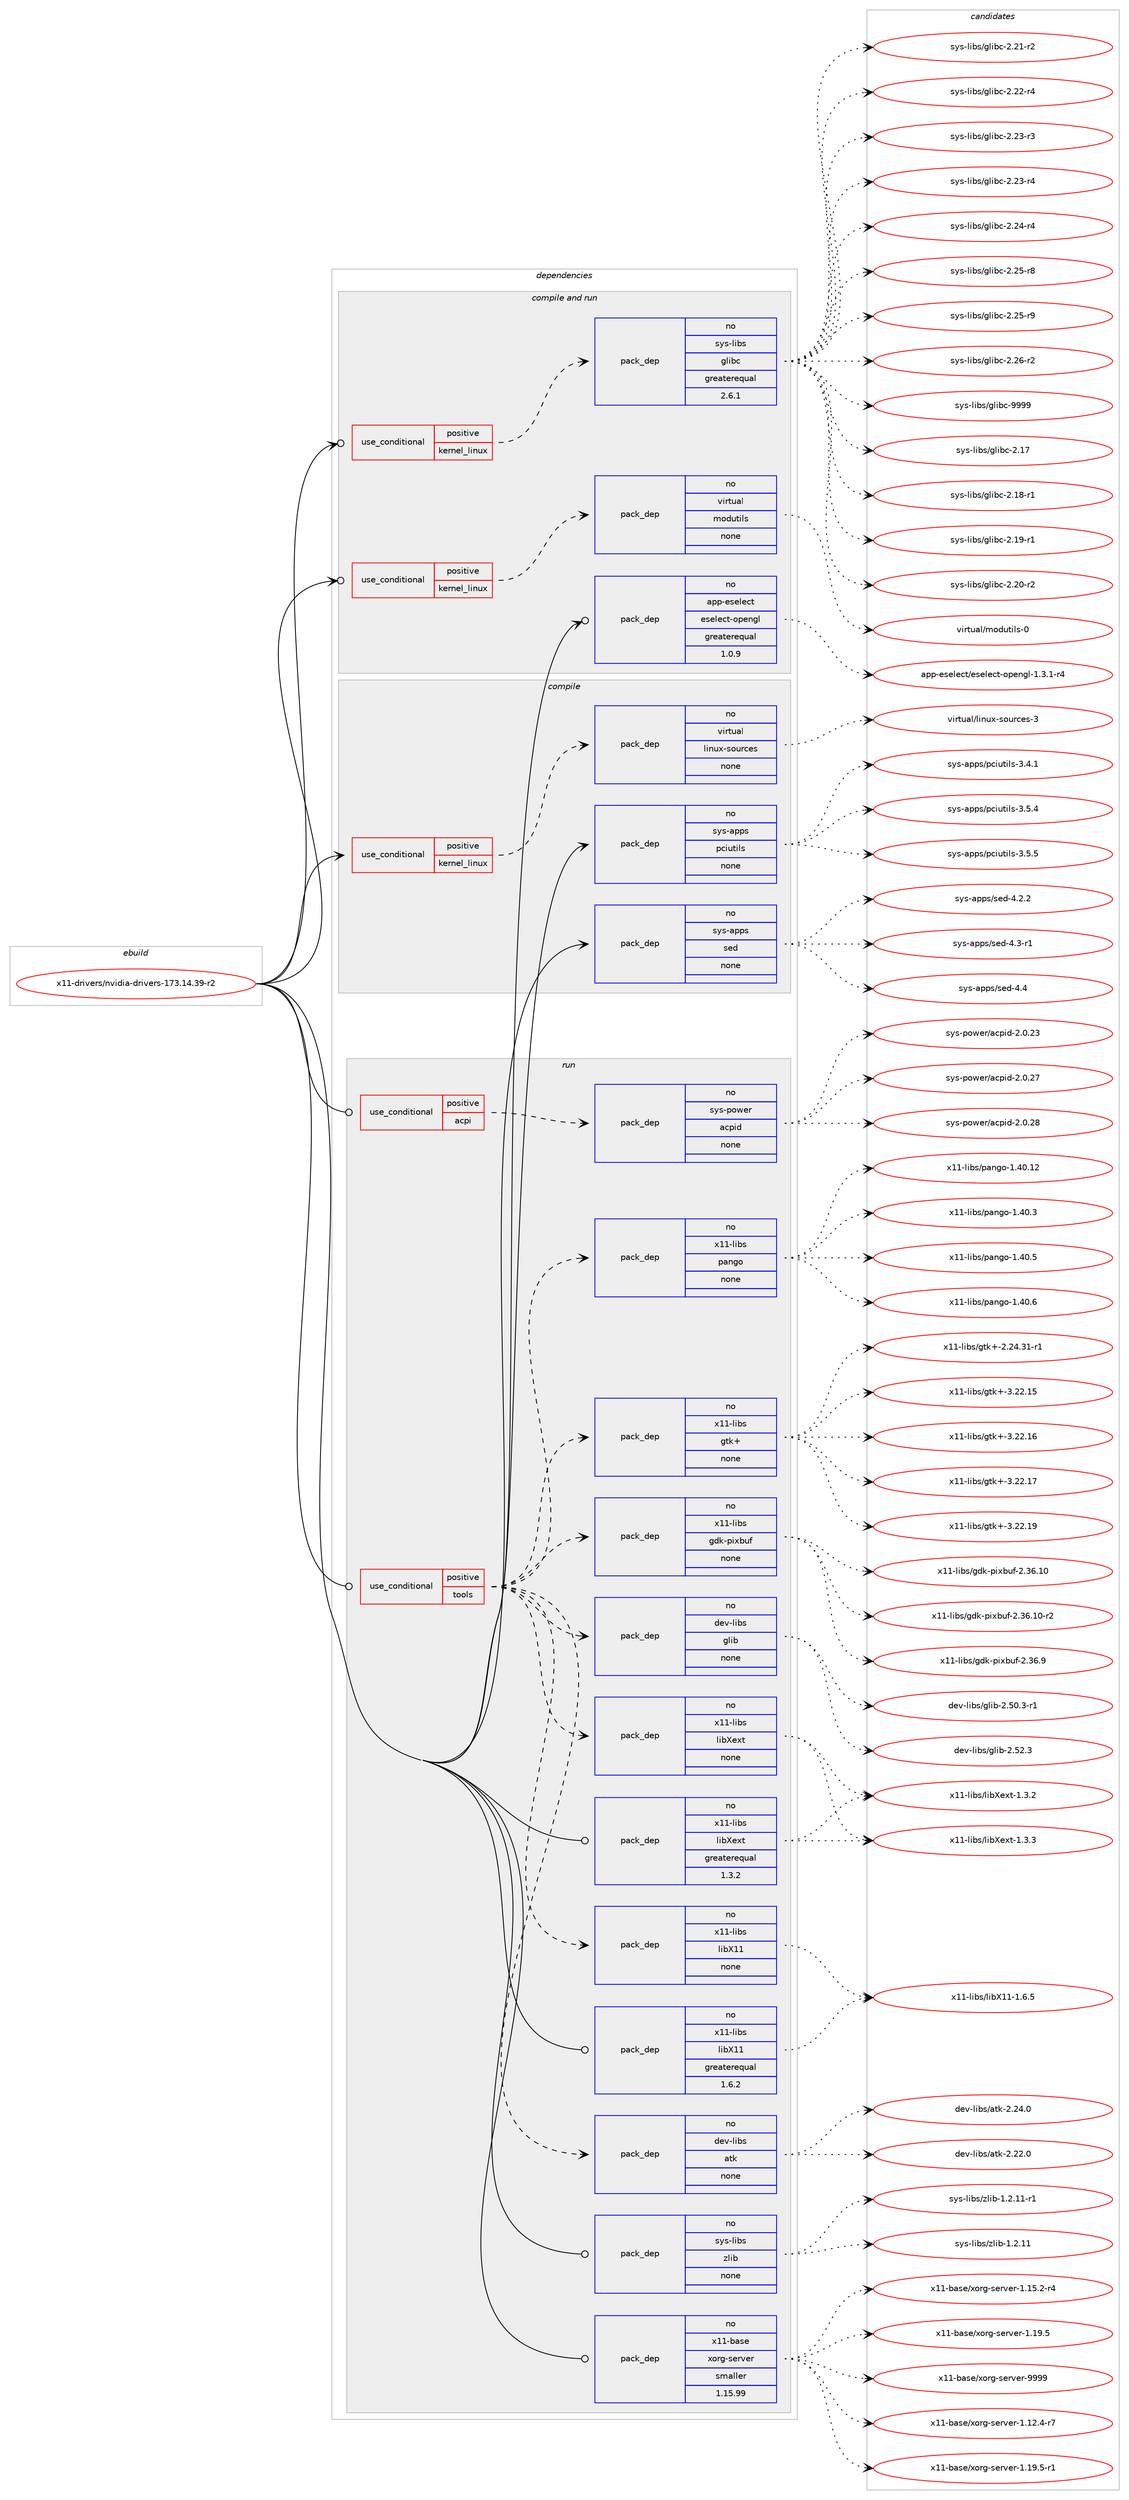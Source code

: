 digraph prolog {

# *************
# Graph options
# *************

newrank=true;
concentrate=true;
compound=true;
graph [rankdir=LR,fontname=Helvetica,fontsize=10,ranksep=1.5];#, ranksep=2.5, nodesep=0.2];
edge  [arrowhead=vee];
node  [fontname=Helvetica,fontsize=10];

# **********
# The ebuild
# **********

subgraph cluster_leftcol {
color=gray;
rank=same;
label=<<i>ebuild</i>>;
id [label="x11-drivers/nvidia-drivers-173.14.39-r2", color=red, width=4, href="../x11-drivers/nvidia-drivers-173.14.39-r2.svg"];
}

# ****************
# The dependencies
# ****************

subgraph cluster_midcol {
color=gray;
label=<<i>dependencies</i>>;
subgraph cluster_compile {
fillcolor="#eeeeee";
style=filled;
label=<<i>compile</i>>;
subgraph cond121725 {
dependency512003 [label=<<TABLE BORDER="0" CELLBORDER="1" CELLSPACING="0" CELLPADDING="4"><TR><TD ROWSPAN="3" CELLPADDING="10">use_conditional</TD></TR><TR><TD>positive</TD></TR><TR><TD>kernel_linux</TD></TR></TABLE>>, shape=none, color=red];
subgraph pack380819 {
dependency512004 [label=<<TABLE BORDER="0" CELLBORDER="1" CELLSPACING="0" CELLPADDING="4" WIDTH="220"><TR><TD ROWSPAN="6" CELLPADDING="30">pack_dep</TD></TR><TR><TD WIDTH="110">no</TD></TR><TR><TD>virtual</TD></TR><TR><TD>linux-sources</TD></TR><TR><TD>none</TD></TR><TR><TD></TD></TR></TABLE>>, shape=none, color=blue];
}
dependency512003:e -> dependency512004:w [weight=20,style="dashed",arrowhead="vee"];
}
id:e -> dependency512003:w [weight=20,style="solid",arrowhead="vee"];
subgraph pack380820 {
dependency512005 [label=<<TABLE BORDER="0" CELLBORDER="1" CELLSPACING="0" CELLPADDING="4" WIDTH="220"><TR><TD ROWSPAN="6" CELLPADDING="30">pack_dep</TD></TR><TR><TD WIDTH="110">no</TD></TR><TR><TD>sys-apps</TD></TR><TR><TD>pciutils</TD></TR><TR><TD>none</TD></TR><TR><TD></TD></TR></TABLE>>, shape=none, color=blue];
}
id:e -> dependency512005:w [weight=20,style="solid",arrowhead="vee"];
subgraph pack380821 {
dependency512006 [label=<<TABLE BORDER="0" CELLBORDER="1" CELLSPACING="0" CELLPADDING="4" WIDTH="220"><TR><TD ROWSPAN="6" CELLPADDING="30">pack_dep</TD></TR><TR><TD WIDTH="110">no</TD></TR><TR><TD>sys-apps</TD></TR><TR><TD>sed</TD></TR><TR><TD>none</TD></TR><TR><TD></TD></TR></TABLE>>, shape=none, color=blue];
}
id:e -> dependency512006:w [weight=20,style="solid",arrowhead="vee"];
}
subgraph cluster_compileandrun {
fillcolor="#eeeeee";
style=filled;
label=<<i>compile and run</i>>;
subgraph cond121726 {
dependency512007 [label=<<TABLE BORDER="0" CELLBORDER="1" CELLSPACING="0" CELLPADDING="4"><TR><TD ROWSPAN="3" CELLPADDING="10">use_conditional</TD></TR><TR><TD>positive</TD></TR><TR><TD>kernel_linux</TD></TR></TABLE>>, shape=none, color=red];
subgraph pack380822 {
dependency512008 [label=<<TABLE BORDER="0" CELLBORDER="1" CELLSPACING="0" CELLPADDING="4" WIDTH="220"><TR><TD ROWSPAN="6" CELLPADDING="30">pack_dep</TD></TR><TR><TD WIDTH="110">no</TD></TR><TR><TD>sys-libs</TD></TR><TR><TD>glibc</TD></TR><TR><TD>greaterequal</TD></TR><TR><TD>2.6.1</TD></TR></TABLE>>, shape=none, color=blue];
}
dependency512007:e -> dependency512008:w [weight=20,style="dashed",arrowhead="vee"];
}
id:e -> dependency512007:w [weight=20,style="solid",arrowhead="odotvee"];
subgraph cond121727 {
dependency512009 [label=<<TABLE BORDER="0" CELLBORDER="1" CELLSPACING="0" CELLPADDING="4"><TR><TD ROWSPAN="3" CELLPADDING="10">use_conditional</TD></TR><TR><TD>positive</TD></TR><TR><TD>kernel_linux</TD></TR></TABLE>>, shape=none, color=red];
subgraph pack380823 {
dependency512010 [label=<<TABLE BORDER="0" CELLBORDER="1" CELLSPACING="0" CELLPADDING="4" WIDTH="220"><TR><TD ROWSPAN="6" CELLPADDING="30">pack_dep</TD></TR><TR><TD WIDTH="110">no</TD></TR><TR><TD>virtual</TD></TR><TR><TD>modutils</TD></TR><TR><TD>none</TD></TR><TR><TD></TD></TR></TABLE>>, shape=none, color=blue];
}
dependency512009:e -> dependency512010:w [weight=20,style="dashed",arrowhead="vee"];
}
id:e -> dependency512009:w [weight=20,style="solid",arrowhead="odotvee"];
subgraph pack380824 {
dependency512011 [label=<<TABLE BORDER="0" CELLBORDER="1" CELLSPACING="0" CELLPADDING="4" WIDTH="220"><TR><TD ROWSPAN="6" CELLPADDING="30">pack_dep</TD></TR><TR><TD WIDTH="110">no</TD></TR><TR><TD>app-eselect</TD></TR><TR><TD>eselect-opengl</TD></TR><TR><TD>greaterequal</TD></TR><TR><TD>1.0.9</TD></TR></TABLE>>, shape=none, color=blue];
}
id:e -> dependency512011:w [weight=20,style="solid",arrowhead="odotvee"];
}
subgraph cluster_run {
fillcolor="#eeeeee";
style=filled;
label=<<i>run</i>>;
subgraph cond121728 {
dependency512012 [label=<<TABLE BORDER="0" CELLBORDER="1" CELLSPACING="0" CELLPADDING="4"><TR><TD ROWSPAN="3" CELLPADDING="10">use_conditional</TD></TR><TR><TD>positive</TD></TR><TR><TD>acpi</TD></TR></TABLE>>, shape=none, color=red];
subgraph pack380825 {
dependency512013 [label=<<TABLE BORDER="0" CELLBORDER="1" CELLSPACING="0" CELLPADDING="4" WIDTH="220"><TR><TD ROWSPAN="6" CELLPADDING="30">pack_dep</TD></TR><TR><TD WIDTH="110">no</TD></TR><TR><TD>sys-power</TD></TR><TR><TD>acpid</TD></TR><TR><TD>none</TD></TR><TR><TD></TD></TR></TABLE>>, shape=none, color=blue];
}
dependency512012:e -> dependency512013:w [weight=20,style="dashed",arrowhead="vee"];
}
id:e -> dependency512012:w [weight=20,style="solid",arrowhead="odot"];
subgraph cond121729 {
dependency512014 [label=<<TABLE BORDER="0" CELLBORDER="1" CELLSPACING="0" CELLPADDING="4"><TR><TD ROWSPAN="3" CELLPADDING="10">use_conditional</TD></TR><TR><TD>positive</TD></TR><TR><TD>tools</TD></TR></TABLE>>, shape=none, color=red];
subgraph pack380826 {
dependency512015 [label=<<TABLE BORDER="0" CELLBORDER="1" CELLSPACING="0" CELLPADDING="4" WIDTH="220"><TR><TD ROWSPAN="6" CELLPADDING="30">pack_dep</TD></TR><TR><TD WIDTH="110">no</TD></TR><TR><TD>dev-libs</TD></TR><TR><TD>atk</TD></TR><TR><TD>none</TD></TR><TR><TD></TD></TR></TABLE>>, shape=none, color=blue];
}
dependency512014:e -> dependency512015:w [weight=20,style="dashed",arrowhead="vee"];
subgraph pack380827 {
dependency512016 [label=<<TABLE BORDER="0" CELLBORDER="1" CELLSPACING="0" CELLPADDING="4" WIDTH="220"><TR><TD ROWSPAN="6" CELLPADDING="30">pack_dep</TD></TR><TR><TD WIDTH="110">no</TD></TR><TR><TD>dev-libs</TD></TR><TR><TD>glib</TD></TR><TR><TD>none</TD></TR><TR><TD></TD></TR></TABLE>>, shape=none, color=blue];
}
dependency512014:e -> dependency512016:w [weight=20,style="dashed",arrowhead="vee"];
subgraph pack380828 {
dependency512017 [label=<<TABLE BORDER="0" CELLBORDER="1" CELLSPACING="0" CELLPADDING="4" WIDTH="220"><TR><TD ROWSPAN="6" CELLPADDING="30">pack_dep</TD></TR><TR><TD WIDTH="110">no</TD></TR><TR><TD>x11-libs</TD></TR><TR><TD>gdk-pixbuf</TD></TR><TR><TD>none</TD></TR><TR><TD></TD></TR></TABLE>>, shape=none, color=blue];
}
dependency512014:e -> dependency512017:w [weight=20,style="dashed",arrowhead="vee"];
subgraph pack380829 {
dependency512018 [label=<<TABLE BORDER="0" CELLBORDER="1" CELLSPACING="0" CELLPADDING="4" WIDTH="220"><TR><TD ROWSPAN="6" CELLPADDING="30">pack_dep</TD></TR><TR><TD WIDTH="110">no</TD></TR><TR><TD>x11-libs</TD></TR><TR><TD>gtk+</TD></TR><TR><TD>none</TD></TR><TR><TD></TD></TR></TABLE>>, shape=none, color=blue];
}
dependency512014:e -> dependency512018:w [weight=20,style="dashed",arrowhead="vee"];
subgraph pack380830 {
dependency512019 [label=<<TABLE BORDER="0" CELLBORDER="1" CELLSPACING="0" CELLPADDING="4" WIDTH="220"><TR><TD ROWSPAN="6" CELLPADDING="30">pack_dep</TD></TR><TR><TD WIDTH="110">no</TD></TR><TR><TD>x11-libs</TD></TR><TR><TD>libX11</TD></TR><TR><TD>none</TD></TR><TR><TD></TD></TR></TABLE>>, shape=none, color=blue];
}
dependency512014:e -> dependency512019:w [weight=20,style="dashed",arrowhead="vee"];
subgraph pack380831 {
dependency512020 [label=<<TABLE BORDER="0" CELLBORDER="1" CELLSPACING="0" CELLPADDING="4" WIDTH="220"><TR><TD ROWSPAN="6" CELLPADDING="30">pack_dep</TD></TR><TR><TD WIDTH="110">no</TD></TR><TR><TD>x11-libs</TD></TR><TR><TD>libXext</TD></TR><TR><TD>none</TD></TR><TR><TD></TD></TR></TABLE>>, shape=none, color=blue];
}
dependency512014:e -> dependency512020:w [weight=20,style="dashed",arrowhead="vee"];
subgraph pack380832 {
dependency512021 [label=<<TABLE BORDER="0" CELLBORDER="1" CELLSPACING="0" CELLPADDING="4" WIDTH="220"><TR><TD ROWSPAN="6" CELLPADDING="30">pack_dep</TD></TR><TR><TD WIDTH="110">no</TD></TR><TR><TD>x11-libs</TD></TR><TR><TD>pango</TD></TR><TR><TD>none</TD></TR><TR><TD></TD></TR></TABLE>>, shape=none, color=blue];
}
dependency512014:e -> dependency512021:w [weight=20,style="dashed",arrowhead="vee"];
}
id:e -> dependency512014:w [weight=20,style="solid",arrowhead="odot"];
subgraph pack380833 {
dependency512022 [label=<<TABLE BORDER="0" CELLBORDER="1" CELLSPACING="0" CELLPADDING="4" WIDTH="220"><TR><TD ROWSPAN="6" CELLPADDING="30">pack_dep</TD></TR><TR><TD WIDTH="110">no</TD></TR><TR><TD>sys-libs</TD></TR><TR><TD>zlib</TD></TR><TR><TD>none</TD></TR><TR><TD></TD></TR></TABLE>>, shape=none, color=blue];
}
id:e -> dependency512022:w [weight=20,style="solid",arrowhead="odot"];
subgraph pack380834 {
dependency512023 [label=<<TABLE BORDER="0" CELLBORDER="1" CELLSPACING="0" CELLPADDING="4" WIDTH="220"><TR><TD ROWSPAN="6" CELLPADDING="30">pack_dep</TD></TR><TR><TD WIDTH="110">no</TD></TR><TR><TD>x11-base</TD></TR><TR><TD>xorg-server</TD></TR><TR><TD>smaller</TD></TR><TR><TD>1.15.99</TD></TR></TABLE>>, shape=none, color=blue];
}
id:e -> dependency512023:w [weight=20,style="solid",arrowhead="odot"];
subgraph pack380835 {
dependency512024 [label=<<TABLE BORDER="0" CELLBORDER="1" CELLSPACING="0" CELLPADDING="4" WIDTH="220"><TR><TD ROWSPAN="6" CELLPADDING="30">pack_dep</TD></TR><TR><TD WIDTH="110">no</TD></TR><TR><TD>x11-libs</TD></TR><TR><TD>libX11</TD></TR><TR><TD>greaterequal</TD></TR><TR><TD>1.6.2</TD></TR></TABLE>>, shape=none, color=blue];
}
id:e -> dependency512024:w [weight=20,style="solid",arrowhead="odot"];
subgraph pack380836 {
dependency512025 [label=<<TABLE BORDER="0" CELLBORDER="1" CELLSPACING="0" CELLPADDING="4" WIDTH="220"><TR><TD ROWSPAN="6" CELLPADDING="30">pack_dep</TD></TR><TR><TD WIDTH="110">no</TD></TR><TR><TD>x11-libs</TD></TR><TR><TD>libXext</TD></TR><TR><TD>greaterequal</TD></TR><TR><TD>1.3.2</TD></TR></TABLE>>, shape=none, color=blue];
}
id:e -> dependency512025:w [weight=20,style="solid",arrowhead="odot"];
}
}

# **************
# The candidates
# **************

subgraph cluster_choices {
rank=same;
color=gray;
label=<<i>candidates</i>>;

subgraph choice380819 {
color=black;
nodesep=1;
choice118105114116117971084710810511011712045115111117114991011154551 [label="virtual/linux-sources-3", color=red, width=4,href="../virtual/linux-sources-3.svg"];
dependency512004:e -> choice118105114116117971084710810511011712045115111117114991011154551:w [style=dotted,weight="100"];
}
subgraph choice380820 {
color=black;
nodesep=1;
choice11512111545971121121154711299105117116105108115455146524649 [label="sys-apps/pciutils-3.4.1", color=red, width=4,href="../sys-apps/pciutils-3.4.1.svg"];
choice11512111545971121121154711299105117116105108115455146534652 [label="sys-apps/pciutils-3.5.4", color=red, width=4,href="../sys-apps/pciutils-3.5.4.svg"];
choice11512111545971121121154711299105117116105108115455146534653 [label="sys-apps/pciutils-3.5.5", color=red, width=4,href="../sys-apps/pciutils-3.5.5.svg"];
dependency512005:e -> choice11512111545971121121154711299105117116105108115455146524649:w [style=dotted,weight="100"];
dependency512005:e -> choice11512111545971121121154711299105117116105108115455146534652:w [style=dotted,weight="100"];
dependency512005:e -> choice11512111545971121121154711299105117116105108115455146534653:w [style=dotted,weight="100"];
}
subgraph choice380821 {
color=black;
nodesep=1;
choice115121115459711211211547115101100455246504650 [label="sys-apps/sed-4.2.2", color=red, width=4,href="../sys-apps/sed-4.2.2.svg"];
choice115121115459711211211547115101100455246514511449 [label="sys-apps/sed-4.3-r1", color=red, width=4,href="../sys-apps/sed-4.3-r1.svg"];
choice11512111545971121121154711510110045524652 [label="sys-apps/sed-4.4", color=red, width=4,href="../sys-apps/sed-4.4.svg"];
dependency512006:e -> choice115121115459711211211547115101100455246504650:w [style=dotted,weight="100"];
dependency512006:e -> choice115121115459711211211547115101100455246514511449:w [style=dotted,weight="100"];
dependency512006:e -> choice11512111545971121121154711510110045524652:w [style=dotted,weight="100"];
}
subgraph choice380822 {
color=black;
nodesep=1;
choice11512111545108105981154710310810598994550464955 [label="sys-libs/glibc-2.17", color=red, width=4,href="../sys-libs/glibc-2.17.svg"];
choice115121115451081059811547103108105989945504649564511449 [label="sys-libs/glibc-2.18-r1", color=red, width=4,href="../sys-libs/glibc-2.18-r1.svg"];
choice115121115451081059811547103108105989945504649574511449 [label="sys-libs/glibc-2.19-r1", color=red, width=4,href="../sys-libs/glibc-2.19-r1.svg"];
choice115121115451081059811547103108105989945504650484511450 [label="sys-libs/glibc-2.20-r2", color=red, width=4,href="../sys-libs/glibc-2.20-r2.svg"];
choice115121115451081059811547103108105989945504650494511450 [label="sys-libs/glibc-2.21-r2", color=red, width=4,href="../sys-libs/glibc-2.21-r2.svg"];
choice115121115451081059811547103108105989945504650504511452 [label="sys-libs/glibc-2.22-r4", color=red, width=4,href="../sys-libs/glibc-2.22-r4.svg"];
choice115121115451081059811547103108105989945504650514511451 [label="sys-libs/glibc-2.23-r3", color=red, width=4,href="../sys-libs/glibc-2.23-r3.svg"];
choice115121115451081059811547103108105989945504650514511452 [label="sys-libs/glibc-2.23-r4", color=red, width=4,href="../sys-libs/glibc-2.23-r4.svg"];
choice115121115451081059811547103108105989945504650524511452 [label="sys-libs/glibc-2.24-r4", color=red, width=4,href="../sys-libs/glibc-2.24-r4.svg"];
choice115121115451081059811547103108105989945504650534511456 [label="sys-libs/glibc-2.25-r8", color=red, width=4,href="../sys-libs/glibc-2.25-r8.svg"];
choice115121115451081059811547103108105989945504650534511457 [label="sys-libs/glibc-2.25-r9", color=red, width=4,href="../sys-libs/glibc-2.25-r9.svg"];
choice115121115451081059811547103108105989945504650544511450 [label="sys-libs/glibc-2.26-r2", color=red, width=4,href="../sys-libs/glibc-2.26-r2.svg"];
choice11512111545108105981154710310810598994557575757 [label="sys-libs/glibc-9999", color=red, width=4,href="../sys-libs/glibc-9999.svg"];
dependency512008:e -> choice11512111545108105981154710310810598994550464955:w [style=dotted,weight="100"];
dependency512008:e -> choice115121115451081059811547103108105989945504649564511449:w [style=dotted,weight="100"];
dependency512008:e -> choice115121115451081059811547103108105989945504649574511449:w [style=dotted,weight="100"];
dependency512008:e -> choice115121115451081059811547103108105989945504650484511450:w [style=dotted,weight="100"];
dependency512008:e -> choice115121115451081059811547103108105989945504650494511450:w [style=dotted,weight="100"];
dependency512008:e -> choice115121115451081059811547103108105989945504650504511452:w [style=dotted,weight="100"];
dependency512008:e -> choice115121115451081059811547103108105989945504650514511451:w [style=dotted,weight="100"];
dependency512008:e -> choice115121115451081059811547103108105989945504650514511452:w [style=dotted,weight="100"];
dependency512008:e -> choice115121115451081059811547103108105989945504650524511452:w [style=dotted,weight="100"];
dependency512008:e -> choice115121115451081059811547103108105989945504650534511456:w [style=dotted,weight="100"];
dependency512008:e -> choice115121115451081059811547103108105989945504650534511457:w [style=dotted,weight="100"];
dependency512008:e -> choice115121115451081059811547103108105989945504650544511450:w [style=dotted,weight="100"];
dependency512008:e -> choice11512111545108105981154710310810598994557575757:w [style=dotted,weight="100"];
}
subgraph choice380823 {
color=black;
nodesep=1;
choice11810511411611797108471091111001171161051081154548 [label="virtual/modutils-0", color=red, width=4,href="../virtual/modutils-0.svg"];
dependency512010:e -> choice11810511411611797108471091111001171161051081154548:w [style=dotted,weight="100"];
}
subgraph choice380824 {
color=black;
nodesep=1;
choice9711211245101115101108101991164710111510110810199116451111121011101031084549465146494511452 [label="app-eselect/eselect-opengl-1.3.1-r4", color=red, width=4,href="../app-eselect/eselect-opengl-1.3.1-r4.svg"];
dependency512011:e -> choice9711211245101115101108101991164710111510110810199116451111121011101031084549465146494511452:w [style=dotted,weight="100"];
}
subgraph choice380825 {
color=black;
nodesep=1;
choice1151211154511211111910111447979911210510045504648465051 [label="sys-power/acpid-2.0.23", color=red, width=4,href="../sys-power/acpid-2.0.23.svg"];
choice1151211154511211111910111447979911210510045504648465055 [label="sys-power/acpid-2.0.27", color=red, width=4,href="../sys-power/acpid-2.0.27.svg"];
choice1151211154511211111910111447979911210510045504648465056 [label="sys-power/acpid-2.0.28", color=red, width=4,href="../sys-power/acpid-2.0.28.svg"];
dependency512013:e -> choice1151211154511211111910111447979911210510045504648465051:w [style=dotted,weight="100"];
dependency512013:e -> choice1151211154511211111910111447979911210510045504648465055:w [style=dotted,weight="100"];
dependency512013:e -> choice1151211154511211111910111447979911210510045504648465056:w [style=dotted,weight="100"];
}
subgraph choice380826 {
color=black;
nodesep=1;
choice1001011184510810598115479711610745504650504648 [label="dev-libs/atk-2.22.0", color=red, width=4,href="../dev-libs/atk-2.22.0.svg"];
choice1001011184510810598115479711610745504650524648 [label="dev-libs/atk-2.24.0", color=red, width=4,href="../dev-libs/atk-2.24.0.svg"];
dependency512015:e -> choice1001011184510810598115479711610745504650504648:w [style=dotted,weight="100"];
dependency512015:e -> choice1001011184510810598115479711610745504650524648:w [style=dotted,weight="100"];
}
subgraph choice380827 {
color=black;
nodesep=1;
choice10010111845108105981154710310810598455046534846514511449 [label="dev-libs/glib-2.50.3-r1", color=red, width=4,href="../dev-libs/glib-2.50.3-r1.svg"];
choice1001011184510810598115471031081059845504653504651 [label="dev-libs/glib-2.52.3", color=red, width=4,href="../dev-libs/glib-2.52.3.svg"];
dependency512016:e -> choice10010111845108105981154710310810598455046534846514511449:w [style=dotted,weight="100"];
dependency512016:e -> choice1001011184510810598115471031081059845504653504651:w [style=dotted,weight="100"];
}
subgraph choice380828 {
color=black;
nodesep=1;
choice120494945108105981154710310010745112105120981171024550465154464948 [label="x11-libs/gdk-pixbuf-2.36.10", color=red, width=4,href="../x11-libs/gdk-pixbuf-2.36.10.svg"];
choice1204949451081059811547103100107451121051209811710245504651544649484511450 [label="x11-libs/gdk-pixbuf-2.36.10-r2", color=red, width=4,href="../x11-libs/gdk-pixbuf-2.36.10-r2.svg"];
choice1204949451081059811547103100107451121051209811710245504651544657 [label="x11-libs/gdk-pixbuf-2.36.9", color=red, width=4,href="../x11-libs/gdk-pixbuf-2.36.9.svg"];
dependency512017:e -> choice120494945108105981154710310010745112105120981171024550465154464948:w [style=dotted,weight="100"];
dependency512017:e -> choice1204949451081059811547103100107451121051209811710245504651544649484511450:w [style=dotted,weight="100"];
dependency512017:e -> choice1204949451081059811547103100107451121051209811710245504651544657:w [style=dotted,weight="100"];
}
subgraph choice380829 {
color=black;
nodesep=1;
choice12049494510810598115471031161074345504650524651494511449 [label="x11-libs/gtk+-2.24.31-r1", color=red, width=4,href="../x11-libs/gtk+-2.24.31-r1.svg"];
choice1204949451081059811547103116107434551465050464953 [label="x11-libs/gtk+-3.22.15", color=red, width=4,href="../x11-libs/gtk+-3.22.15.svg"];
choice1204949451081059811547103116107434551465050464954 [label="x11-libs/gtk+-3.22.16", color=red, width=4,href="../x11-libs/gtk+-3.22.16.svg"];
choice1204949451081059811547103116107434551465050464955 [label="x11-libs/gtk+-3.22.17", color=red, width=4,href="../x11-libs/gtk+-3.22.17.svg"];
choice1204949451081059811547103116107434551465050464957 [label="x11-libs/gtk+-3.22.19", color=red, width=4,href="../x11-libs/gtk+-3.22.19.svg"];
dependency512018:e -> choice12049494510810598115471031161074345504650524651494511449:w [style=dotted,weight="100"];
dependency512018:e -> choice1204949451081059811547103116107434551465050464953:w [style=dotted,weight="100"];
dependency512018:e -> choice1204949451081059811547103116107434551465050464954:w [style=dotted,weight="100"];
dependency512018:e -> choice1204949451081059811547103116107434551465050464955:w [style=dotted,weight="100"];
dependency512018:e -> choice1204949451081059811547103116107434551465050464957:w [style=dotted,weight="100"];
}
subgraph choice380830 {
color=black;
nodesep=1;
choice120494945108105981154710810598884949454946544653 [label="x11-libs/libX11-1.6.5", color=red, width=4,href="../x11-libs/libX11-1.6.5.svg"];
dependency512019:e -> choice120494945108105981154710810598884949454946544653:w [style=dotted,weight="100"];
}
subgraph choice380831 {
color=black;
nodesep=1;
choice12049494510810598115471081059888101120116454946514650 [label="x11-libs/libXext-1.3.2", color=red, width=4,href="../x11-libs/libXext-1.3.2.svg"];
choice12049494510810598115471081059888101120116454946514651 [label="x11-libs/libXext-1.3.3", color=red, width=4,href="../x11-libs/libXext-1.3.3.svg"];
dependency512020:e -> choice12049494510810598115471081059888101120116454946514650:w [style=dotted,weight="100"];
dependency512020:e -> choice12049494510810598115471081059888101120116454946514651:w [style=dotted,weight="100"];
}
subgraph choice380832 {
color=black;
nodesep=1;
choice1204949451081059811547112971101031114549465248464950 [label="x11-libs/pango-1.40.12", color=red, width=4,href="../x11-libs/pango-1.40.12.svg"];
choice12049494510810598115471129711010311145494652484651 [label="x11-libs/pango-1.40.3", color=red, width=4,href="../x11-libs/pango-1.40.3.svg"];
choice12049494510810598115471129711010311145494652484653 [label="x11-libs/pango-1.40.5", color=red, width=4,href="../x11-libs/pango-1.40.5.svg"];
choice12049494510810598115471129711010311145494652484654 [label="x11-libs/pango-1.40.6", color=red, width=4,href="../x11-libs/pango-1.40.6.svg"];
dependency512021:e -> choice1204949451081059811547112971101031114549465248464950:w [style=dotted,weight="100"];
dependency512021:e -> choice12049494510810598115471129711010311145494652484651:w [style=dotted,weight="100"];
dependency512021:e -> choice12049494510810598115471129711010311145494652484653:w [style=dotted,weight="100"];
dependency512021:e -> choice12049494510810598115471129711010311145494652484654:w [style=dotted,weight="100"];
}
subgraph choice380833 {
color=black;
nodesep=1;
choice1151211154510810598115471221081059845494650464949 [label="sys-libs/zlib-1.2.11", color=red, width=4,href="../sys-libs/zlib-1.2.11.svg"];
choice11512111545108105981154712210810598454946504649494511449 [label="sys-libs/zlib-1.2.11-r1", color=red, width=4,href="../sys-libs/zlib-1.2.11-r1.svg"];
dependency512022:e -> choice1151211154510810598115471221081059845494650464949:w [style=dotted,weight="100"];
dependency512022:e -> choice11512111545108105981154712210810598454946504649494511449:w [style=dotted,weight="100"];
}
subgraph choice380834 {
color=black;
nodesep=1;
choice12049494598971151014712011111410345115101114118101114454946495046524511455 [label="x11-base/xorg-server-1.12.4-r7", color=red, width=4,href="../x11-base/xorg-server-1.12.4-r7.svg"];
choice12049494598971151014712011111410345115101114118101114454946495346504511452 [label="x11-base/xorg-server-1.15.2-r4", color=red, width=4,href="../x11-base/xorg-server-1.15.2-r4.svg"];
choice1204949459897115101471201111141034511510111411810111445494649574653 [label="x11-base/xorg-server-1.19.5", color=red, width=4,href="../x11-base/xorg-server-1.19.5.svg"];
choice12049494598971151014712011111410345115101114118101114454946495746534511449 [label="x11-base/xorg-server-1.19.5-r1", color=red, width=4,href="../x11-base/xorg-server-1.19.5-r1.svg"];
choice120494945989711510147120111114103451151011141181011144557575757 [label="x11-base/xorg-server-9999", color=red, width=4,href="../x11-base/xorg-server-9999.svg"];
dependency512023:e -> choice12049494598971151014712011111410345115101114118101114454946495046524511455:w [style=dotted,weight="100"];
dependency512023:e -> choice12049494598971151014712011111410345115101114118101114454946495346504511452:w [style=dotted,weight="100"];
dependency512023:e -> choice1204949459897115101471201111141034511510111411810111445494649574653:w [style=dotted,weight="100"];
dependency512023:e -> choice12049494598971151014712011111410345115101114118101114454946495746534511449:w [style=dotted,weight="100"];
dependency512023:e -> choice120494945989711510147120111114103451151011141181011144557575757:w [style=dotted,weight="100"];
}
subgraph choice380835 {
color=black;
nodesep=1;
choice120494945108105981154710810598884949454946544653 [label="x11-libs/libX11-1.6.5", color=red, width=4,href="../x11-libs/libX11-1.6.5.svg"];
dependency512024:e -> choice120494945108105981154710810598884949454946544653:w [style=dotted,weight="100"];
}
subgraph choice380836 {
color=black;
nodesep=1;
choice12049494510810598115471081059888101120116454946514650 [label="x11-libs/libXext-1.3.2", color=red, width=4,href="../x11-libs/libXext-1.3.2.svg"];
choice12049494510810598115471081059888101120116454946514651 [label="x11-libs/libXext-1.3.3", color=red, width=4,href="../x11-libs/libXext-1.3.3.svg"];
dependency512025:e -> choice12049494510810598115471081059888101120116454946514650:w [style=dotted,weight="100"];
dependency512025:e -> choice12049494510810598115471081059888101120116454946514651:w [style=dotted,weight="100"];
}
}

}
